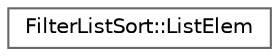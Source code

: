 digraph "Graphical Class Hierarchy"
{
 // INTERACTIVE_SVG=YES
 // LATEX_PDF_SIZE
  bgcolor="transparent";
  edge [fontname=Helvetica,fontsize=10,labelfontname=Helvetica,labelfontsize=10];
  node [fontname=Helvetica,fontsize=10,shape=box,height=0.2,width=0.4];
  rankdir="LR";
  Node0 [label="FilterListSort::ListElem",height=0.2,width=0.4,color="grey40", fillcolor="white", style="filled",URL="$d8/d82/struct_filter_list_sort_1_1_list_elem.html",tooltip=" "];
}
